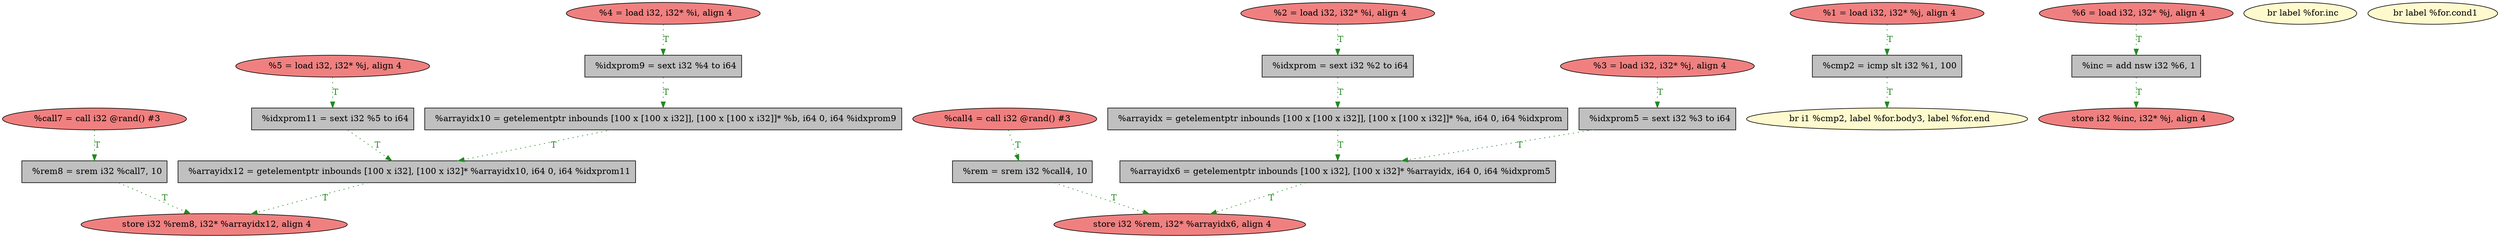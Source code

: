 
digraph G {


node493 [fillcolor=lightcoral,label="  %call7 = call i32 @rand() #3",shape=ellipse,style=filled ]
node491 [fillcolor=grey,label="  %arrayidx6 = getelementptr inbounds [100 x i32], [100 x i32]* %arrayidx, i64 0, i64 %idxprom5",shape=rectangle,style=filled ]
node489 [fillcolor=grey,label="  %cmp2 = icmp slt i32 %1, 100",shape=rectangle,style=filled ]
node487 [fillcolor=lightcoral,label="  %3 = load i32, i32* %j, align 4",shape=ellipse,style=filled ]
node486 [fillcolor=lightcoral,label="  %1 = load i32, i32* %j, align 4",shape=ellipse,style=filled ]
node475 [fillcolor=grey,label="  %arrayidx12 = getelementptr inbounds [100 x i32], [100 x i32]* %arrayidx10, i64 0, i64 %idxprom11",shape=rectangle,style=filled ]
node495 [fillcolor=grey,label="  %rem8 = srem i32 %call7, 10",shape=rectangle,style=filled ]
node474 [fillcolor=lightcoral,label="  store i32 %rem8, i32* %arrayidx12, align 4",shape=ellipse,style=filled ]
node472 [fillcolor=grey,label="  %inc = add nsw i32 %6, 1",shape=rectangle,style=filled ]
node492 [fillcolor=lightcoral,label="  store i32 %rem, i32* %arrayidx6, align 4",shape=ellipse,style=filled ]
node477 [fillcolor=grey,label="  %idxprom11 = sext i32 %5 to i64",shape=rectangle,style=filled ]
node471 [fillcolor=lightcoral,label="  store i32 %inc, i32* %j, align 4",shape=ellipse,style=filled ]
node473 [fillcolor=lemonchiffon,label="  br label %for.inc",shape=ellipse,style=filled ]
node478 [fillcolor=lightcoral,label="  %5 = load i32, i32* %j, align 4",shape=ellipse,style=filled ]
node476 [fillcolor=lightcoral,label="  %6 = load i32, i32* %j, align 4",shape=ellipse,style=filled ]
node483 [fillcolor=grey,label="  %arrayidx = getelementptr inbounds [100 x [100 x i32]], [100 x [100 x i32]]* %a, i64 0, i64 %idxprom",shape=rectangle,style=filled ]
node490 [fillcolor=grey,label="  %idxprom = sext i32 %2 to i64",shape=rectangle,style=filled ]
node479 [fillcolor=grey,label="  %arrayidx10 = getelementptr inbounds [100 x [100 x i32]], [100 x [100 x i32]]* %b, i64 0, i64 %idxprom9",shape=rectangle,style=filled ]
node494 [fillcolor=lemonchiffon,label="  br i1 %cmp2, label %for.body3, label %for.end",shape=ellipse,style=filled ]
node470 [fillcolor=lemonchiffon,label="  br label %for.cond1",shape=ellipse,style=filled ]
node480 [fillcolor=lightcoral,label="  %2 = load i32, i32* %i, align 4",shape=ellipse,style=filled ]
node481 [fillcolor=grey,label="  %idxprom5 = sext i32 %3 to i64",shape=rectangle,style=filled ]
node482 [fillcolor=lightcoral,label="  %4 = load i32, i32* %i, align 4",shape=ellipse,style=filled ]
node484 [fillcolor=grey,label="  %rem = srem i32 %call4, 10",shape=rectangle,style=filled ]
node488 [fillcolor=grey,label="  %idxprom9 = sext i32 %4 to i64",shape=rectangle,style=filled ]
node485 [fillcolor=lightcoral,label="  %call4 = call i32 @rand() #3",shape=ellipse,style=filled ]

node485->node484 [style=dotted,color=forestgreen,label="T",fontcolor=forestgreen ]
node484->node492 [style=dotted,color=forestgreen,label="T",fontcolor=forestgreen ]
node483->node491 [style=dotted,color=forestgreen,label="T",fontcolor=forestgreen ]
node486->node489 [style=dotted,color=forestgreen,label="T",fontcolor=forestgreen ]
node490->node483 [style=dotted,color=forestgreen,label="T",fontcolor=forestgreen ]
node489->node494 [style=dotted,color=forestgreen,label="T",fontcolor=forestgreen ]
node479->node475 [style=dotted,color=forestgreen,label="T",fontcolor=forestgreen ]
node491->node492 [style=dotted,color=forestgreen,label="T",fontcolor=forestgreen ]
node480->node490 [style=dotted,color=forestgreen,label="T",fontcolor=forestgreen ]
node493->node495 [style=dotted,color=forestgreen,label="T",fontcolor=forestgreen ]
node476->node472 [style=dotted,color=forestgreen,label="T",fontcolor=forestgreen ]
node482->node488 [style=dotted,color=forestgreen,label="T",fontcolor=forestgreen ]
node475->node474 [style=dotted,color=forestgreen,label="T",fontcolor=forestgreen ]
node495->node474 [style=dotted,color=forestgreen,label="T",fontcolor=forestgreen ]
node481->node491 [style=dotted,color=forestgreen,label="T",fontcolor=forestgreen ]
node478->node477 [style=dotted,color=forestgreen,label="T",fontcolor=forestgreen ]
node472->node471 [style=dotted,color=forestgreen,label="T",fontcolor=forestgreen ]
node488->node479 [style=dotted,color=forestgreen,label="T",fontcolor=forestgreen ]
node477->node475 [style=dotted,color=forestgreen,label="T",fontcolor=forestgreen ]
node487->node481 [style=dotted,color=forestgreen,label="T",fontcolor=forestgreen ]


}
